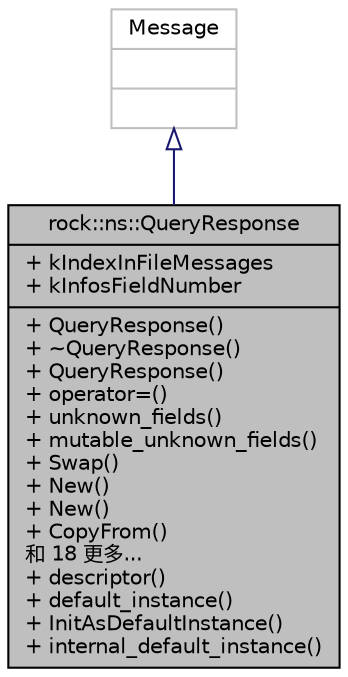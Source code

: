 digraph "rock::ns::QueryResponse"
{
 // LATEX_PDF_SIZE
  edge [fontname="Helvetica",fontsize="10",labelfontname="Helvetica",labelfontsize="10"];
  node [fontname="Helvetica",fontsize="10",shape=record];
  Node1 [label="{rock::ns::QueryResponse\n|+ kIndexInFileMessages\l+ kInfosFieldNumber\l|+ QueryResponse()\l+ ~QueryResponse()\l+ QueryResponse()\l+ operator=()\l+ unknown_fields()\l+ mutable_unknown_fields()\l+ Swap()\l+ New()\l+ New()\l+ CopyFrom()\l和 18 更多...\l+ descriptor()\l+ default_instance()\l+ InitAsDefaultInstance()\l+ internal_default_instance()\l}",height=0.2,width=0.4,color="black", fillcolor="grey75", style="filled", fontcolor="black",tooltip=" "];
  Node2 -> Node1 [dir="back",color="midnightblue",fontsize="10",style="solid",arrowtail="onormal",fontname="Helvetica"];
  Node2 [label="{Message\n||}",height=0.2,width=0.4,color="grey75", fillcolor="white", style="filled",tooltip=" "];
}
